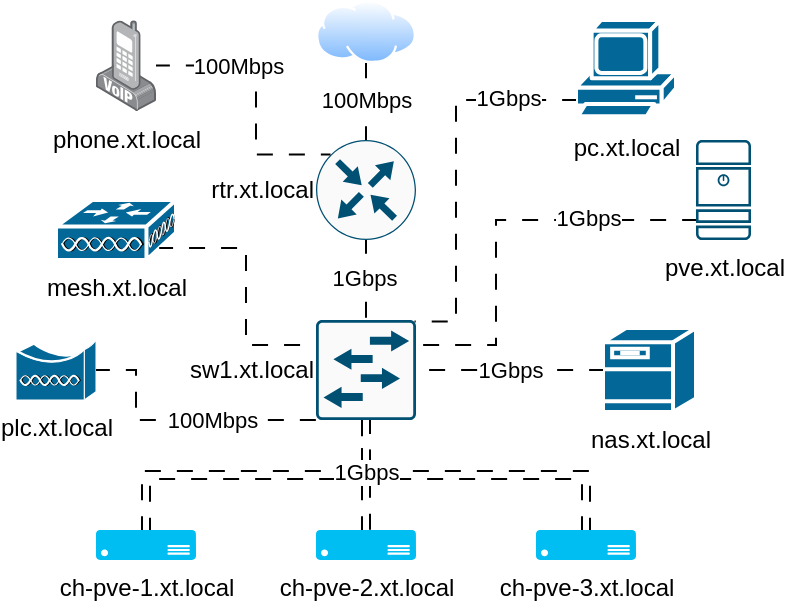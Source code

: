 <mxfile version="24.7.16">
  <diagram name="Page-1" id="uVvO7D9g7_Q1NeCrMrkM">
    <mxGraphModel dx="988" dy="527" grid="1" gridSize="10" guides="1" tooltips="1" connect="1" arrows="1" fold="1" page="1" pageScale="1" pageWidth="850" pageHeight="1100" math="0" shadow="0">
      <root>
        <mxCell id="0" />
        <mxCell id="1" parent="0" />
        <mxCell id="wY7DGs5QM4RPAZfWuotk-15" style="edgeStyle=orthogonalEdgeStyle;rounded=0;orthogonalLoop=1;jettySize=auto;html=1;exitX=0.5;exitY=1;exitDx=0;exitDy=0;exitPerimeter=0;entryX=0.5;entryY=0;entryDx=0;entryDy=0;entryPerimeter=0;endArrow=none;endFill=0;shape=link;flowAnimation=1;" edge="1" parent="1" source="wY7DGs5QM4RPAZfWuotk-9" target="wY7DGs5QM4RPAZfWuotk-13">
          <mxGeometry relative="1" as="geometry" />
        </mxCell>
        <mxCell id="wY7DGs5QM4RPAZfWuotk-17" style="edgeStyle=orthogonalEdgeStyle;rounded=0;orthogonalLoop=1;jettySize=auto;html=1;exitX=0.5;exitY=1;exitDx=0;exitDy=0;exitPerimeter=0;entryX=0.5;entryY=0;entryDx=0;entryDy=0;entryPerimeter=0;startArrow=none;startFill=0;endArrow=none;endFill=0;shape=link;flowAnimation=1;" edge="1" parent="1" source="wY7DGs5QM4RPAZfWuotk-9" target="wY7DGs5QM4RPAZfWuotk-14">
          <mxGeometry relative="1" as="geometry" />
        </mxCell>
        <mxCell id="wY7DGs5QM4RPAZfWuotk-21" style="edgeStyle=orthogonalEdgeStyle;rounded=0;orthogonalLoop=1;jettySize=auto;html=1;exitX=0.5;exitY=0;exitDx=0;exitDy=0;exitPerimeter=0;entryX=0.5;entryY=1;entryDx=0;entryDy=0;endArrow=none;endFill=0;flowAnimation=1;" edge="1" parent="1" source="wY7DGs5QM4RPAZfWuotk-5" target="wY7DGs5QM4RPAZfWuotk-20">
          <mxGeometry relative="1" as="geometry" />
        </mxCell>
        <mxCell id="wY7DGs5QM4RPAZfWuotk-22" value="100Mbps" style="edgeLabel;html=1;align=center;verticalAlign=middle;resizable=0;points=[];" vertex="1" connectable="0" parent="wY7DGs5QM4RPAZfWuotk-21">
          <mxGeometry x="0.026" relative="1" as="geometry">
            <mxPoint as="offset" />
          </mxGeometry>
        </mxCell>
        <mxCell id="wY7DGs5QM4RPAZfWuotk-5" value="rtr.xt.local" style="sketch=0;points=[[0.5,0,0],[1,0.5,0],[0.5,1,0],[0,0.5,0],[0.145,0.145,0],[0.856,0.145,0],[0.855,0.856,0],[0.145,0.855,0]];verticalLabelPosition=middle;html=1;verticalAlign=middle;aspect=fixed;align=right;pointerEvents=1;shape=mxgraph.cisco19.rect;prIcon=router;fillColor=#FAFAFA;strokeColor=#005073;labelPosition=left;" vertex="1" parent="1">
          <mxGeometry x="370" y="160" width="50" height="50" as="geometry" />
        </mxCell>
        <mxCell id="wY7DGs5QM4RPAZfWuotk-9" value="sw1.xt.local" style="sketch=0;points=[[0.015,0.015,0],[0.985,0.015,0],[0.985,0.985,0],[0.015,0.985,0],[0.25,0,0],[0.5,0,0],[0.75,0,0],[1,0.25,0],[1,0.5,0],[1,0.75,0],[0.75,1,0],[0.5,1,0],[0.25,1,0],[0,0.75,0],[0,0.5,0],[0,0.25,0]];verticalLabelPosition=middle;html=1;verticalAlign=middle;aspect=fixed;align=right;pointerEvents=1;shape=mxgraph.cisco19.rect;prIcon=l2_switch;fillColor=#FAFAFA;strokeColor=#005073;labelPosition=left;" vertex="1" parent="1">
          <mxGeometry x="370" y="250" width="50" height="50" as="geometry" />
        </mxCell>
        <mxCell id="wY7DGs5QM4RPAZfWuotk-10" style="edgeStyle=orthogonalEdgeStyle;rounded=0;orthogonalLoop=1;jettySize=auto;html=1;exitX=0.5;exitY=1;exitDx=0;exitDy=0;exitPerimeter=0;entryX=0.5;entryY=0;entryDx=0;entryDy=0;entryPerimeter=0;startArrow=none;startFill=0;endArrow=none;endFill=0;flowAnimation=1;" edge="1" parent="1" source="wY7DGs5QM4RPAZfWuotk-5" target="wY7DGs5QM4RPAZfWuotk-9">
          <mxGeometry relative="1" as="geometry" />
        </mxCell>
        <mxCell id="wY7DGs5QM4RPAZfWuotk-11" value="1Gbps" style="edgeLabel;html=1;align=center;verticalAlign=middle;resizable=0;points=[];" vertex="1" connectable="0" parent="wY7DGs5QM4RPAZfWuotk-10">
          <mxGeometry x="0.021" y="-1" relative="1" as="geometry">
            <mxPoint y="-2" as="offset" />
          </mxGeometry>
        </mxCell>
        <mxCell id="wY7DGs5QM4RPAZfWuotk-12" value="ch-pve-2.xt.local" style="verticalLabelPosition=bottom;html=1;verticalAlign=top;align=center;strokeColor=none;fillColor=#00BEF2;shape=mxgraph.azure.server;" vertex="1" parent="1">
          <mxGeometry x="370" y="355" width="50" height="15" as="geometry" />
        </mxCell>
        <mxCell id="wY7DGs5QM4RPAZfWuotk-13" value="ch-pve-1.xt.local" style="verticalLabelPosition=bottom;html=1;verticalAlign=top;align=center;strokeColor=none;fillColor=#00BEF2;shape=mxgraph.azure.server;" vertex="1" parent="1">
          <mxGeometry x="260" y="355" width="50" height="15" as="geometry" />
        </mxCell>
        <mxCell id="wY7DGs5QM4RPAZfWuotk-14" value="ch-pve-3.xt.local" style="verticalLabelPosition=bottom;html=1;verticalAlign=top;align=center;strokeColor=none;fillColor=#00BEF2;shape=mxgraph.azure.server;" vertex="1" parent="1">
          <mxGeometry x="480" y="355" width="50" height="15" as="geometry" />
        </mxCell>
        <mxCell id="wY7DGs5QM4RPAZfWuotk-16" style="edgeStyle=orthogonalEdgeStyle;rounded=0;orthogonalLoop=1;jettySize=auto;html=1;exitX=0.5;exitY=1;exitDx=0;exitDy=0;exitPerimeter=0;entryX=0.5;entryY=0;entryDx=0;entryDy=0;entryPerimeter=0;endArrow=none;endFill=0;startArrow=none;startFill=0;shape=link;flowAnimation=1;" edge="1" parent="1" source="wY7DGs5QM4RPAZfWuotk-9" target="wY7DGs5QM4RPAZfWuotk-12">
          <mxGeometry relative="1" as="geometry" />
        </mxCell>
        <mxCell id="wY7DGs5QM4RPAZfWuotk-19" value="1Gbps" style="edgeLabel;html=1;align=center;verticalAlign=middle;resizable=0;points=[];" vertex="1" connectable="0" parent="wY7DGs5QM4RPAZfWuotk-16">
          <mxGeometry x="-0.712" y="-3" relative="1" as="geometry">
            <mxPoint x="3" y="18" as="offset" />
          </mxGeometry>
        </mxCell>
        <mxCell id="wY7DGs5QM4RPAZfWuotk-20" value="" style="image;aspect=fixed;perimeter=ellipsePerimeter;html=1;align=center;shadow=0;dashed=0;spacingTop=3;image=img/lib/active_directory/internet_cloud.svg;" vertex="1" parent="1">
          <mxGeometry x="370" y="90" width="50" height="31.5" as="geometry" />
        </mxCell>
        <mxCell id="wY7DGs5QM4RPAZfWuotk-23" value="pc.xt.local" style="shape=mxgraph.cisco.computers_and_peripherals.pc;html=1;pointerEvents=1;dashed=0;fillColor=#036897;strokeColor=#ffffff;strokeWidth=2;verticalLabelPosition=bottom;verticalAlign=top;align=center;outlineConnect=0;" vertex="1" parent="1">
          <mxGeometry x="500" y="100" width="50" height="50" as="geometry" />
        </mxCell>
        <mxCell id="wY7DGs5QM4RPAZfWuotk-24" style="edgeStyle=orthogonalEdgeStyle;rounded=0;orthogonalLoop=1;jettySize=auto;html=1;entryX=0.985;entryY=0.015;entryDx=0;entryDy=0;entryPerimeter=0;flowAnimation=1;endArrow=none;endFill=0;" edge="1" parent="1" source="wY7DGs5QM4RPAZfWuotk-23" target="wY7DGs5QM4RPAZfWuotk-9">
          <mxGeometry relative="1" as="geometry">
            <Array as="points">
              <mxPoint x="440" y="140" />
              <mxPoint x="440" y="251" />
            </Array>
          </mxGeometry>
        </mxCell>
        <mxCell id="wY7DGs5QM4RPAZfWuotk-34" value="1Gbps" style="edgeLabel;html=1;align=center;verticalAlign=middle;resizable=0;points=[];" vertex="1" connectable="0" parent="wY7DGs5QM4RPAZfWuotk-24">
          <mxGeometry x="-0.647" y="-1" relative="1" as="geometry">
            <mxPoint as="offset" />
          </mxGeometry>
        </mxCell>
        <mxCell id="wY7DGs5QM4RPAZfWuotk-25" value="pve.xt.local" style="sketch=0;points=[[0.015,0.015,0],[0.985,0.015,0],[0.985,0.985,0],[0.015,0.985,0],[0.25,0,0],[0.5,0,0],[0.75,0,0],[1,0.25,0],[1,0.5,0],[1,0.75,0],[0.75,1,0],[0.5,1,0],[0.25,1,0],[0,0.75,0],[0,0.5,0],[0,0.25,0]];verticalLabelPosition=bottom;html=1;verticalAlign=top;aspect=fixed;align=center;pointerEvents=1;shape=mxgraph.cisco19.server;fillColor=#005073;strokeColor=none;" vertex="1" parent="1">
          <mxGeometry x="560" y="160" width="27.5" height="50" as="geometry" />
        </mxCell>
        <mxCell id="wY7DGs5QM4RPAZfWuotk-26" style="edgeStyle=orthogonalEdgeStyle;rounded=0;orthogonalLoop=1;jettySize=auto;html=1;entryX=1;entryY=0.25;entryDx=0;entryDy=0;entryPerimeter=0;flowAnimation=1;endArrow=none;endFill=0;" edge="1" parent="1" source="wY7DGs5QM4RPAZfWuotk-25" target="wY7DGs5QM4RPAZfWuotk-9">
          <mxGeometry relative="1" as="geometry">
            <Array as="points">
              <mxPoint x="460" y="200" />
              <mxPoint x="460" y="263" />
            </Array>
          </mxGeometry>
        </mxCell>
        <mxCell id="wY7DGs5QM4RPAZfWuotk-32" value="1Gbps" style="edgeLabel;html=1;align=center;verticalAlign=middle;resizable=0;points=[];" vertex="1" connectable="0" parent="wY7DGs5QM4RPAZfWuotk-26">
          <mxGeometry x="-0.421" y="-1" relative="1" as="geometry">
            <mxPoint x="4" as="offset" />
          </mxGeometry>
        </mxCell>
        <mxCell id="wY7DGs5QM4RPAZfWuotk-27" value="phone.xt.local" style="image;points=[];aspect=fixed;html=1;align=center;shadow=0;dashed=0;image=img/lib/allied_telesis/computer_and_terminals/VOIP_IP_phone.svg;" vertex="1" parent="1">
          <mxGeometry x="260" y="100" width="30" height="45.6" as="geometry" />
        </mxCell>
        <mxCell id="wY7DGs5QM4RPAZfWuotk-28" style="edgeStyle=orthogonalEdgeStyle;rounded=0;orthogonalLoop=1;jettySize=auto;html=1;entryX=0.145;entryY=0.145;entryDx=0;entryDy=0;entryPerimeter=0;shadow=0;flowAnimation=1;endArrow=none;endFill=0;" edge="1" parent="1" source="wY7DGs5QM4RPAZfWuotk-27" target="wY7DGs5QM4RPAZfWuotk-5">
          <mxGeometry relative="1" as="geometry">
            <Array as="points">
              <mxPoint x="340" y="123" />
              <mxPoint x="340" y="167" />
            </Array>
          </mxGeometry>
        </mxCell>
        <mxCell id="wY7DGs5QM4RPAZfWuotk-39" value="100Mbps" style="edgeLabel;html=1;align=center;verticalAlign=middle;resizable=0;points=[];" vertex="1" connectable="0" parent="wY7DGs5QM4RPAZfWuotk-28">
          <mxGeometry x="-0.536" relative="1" as="geometry">
            <mxPoint x="10" as="offset" />
          </mxGeometry>
        </mxCell>
        <mxCell id="wY7DGs5QM4RPAZfWuotk-29" value="nas.xt.local" style="shape=mxgraph.cisco.servers.fileserver;html=1;pointerEvents=1;dashed=0;fillColor=#036897;strokeColor=#ffffff;strokeWidth=2;verticalLabelPosition=bottom;verticalAlign=top;align=center;outlineConnect=0;" vertex="1" parent="1">
          <mxGeometry x="513.5" y="254" width="46.5" height="42" as="geometry" />
        </mxCell>
        <mxCell id="wY7DGs5QM4RPAZfWuotk-30" value="1Gbps" style="edgeStyle=orthogonalEdgeStyle;rounded=0;orthogonalLoop=1;jettySize=auto;html=1;exitX=0;exitY=0.5;exitDx=0;exitDy=0;exitPerimeter=0;entryX=1;entryY=0.5;entryDx=0;entryDy=0;entryPerimeter=0;flowAnimation=1;endArrow=none;endFill=0;" edge="1" parent="1" source="wY7DGs5QM4RPAZfWuotk-29" target="wY7DGs5QM4RPAZfWuotk-9">
          <mxGeometry relative="1" as="geometry" />
        </mxCell>
        <mxCell id="wY7DGs5QM4RPAZfWuotk-36" value="plc.xt.local" style="shape=mxgraph.cisco.wireless.wireless_bridge;html=1;pointerEvents=1;dashed=0;fillColor=#036897;strokeColor=#ffffff;strokeWidth=2;verticalLabelPosition=bottom;verticalAlign=top;align=center;outlineConnect=0;" vertex="1" parent="1">
          <mxGeometry x="220" y="260" width="40" height="30" as="geometry" />
        </mxCell>
        <mxCell id="wY7DGs5QM4RPAZfWuotk-37" style="edgeStyle=orthogonalEdgeStyle;rounded=0;orthogonalLoop=1;jettySize=auto;html=1;exitX=1;exitY=0.5;exitDx=0;exitDy=0;exitPerimeter=0;endArrow=none;endFill=0;flowAnimation=1;" edge="1" parent="1" source="wY7DGs5QM4RPAZfWuotk-36">
          <mxGeometry relative="1" as="geometry">
            <mxPoint x="370" y="300" as="targetPoint" />
            <Array as="points">
              <mxPoint x="280" y="275" />
              <mxPoint x="280" y="300" />
            </Array>
          </mxGeometry>
        </mxCell>
        <mxCell id="wY7DGs5QM4RPAZfWuotk-38" value="100Mbps" style="edgeLabel;html=1;align=center;verticalAlign=middle;resizable=0;points=[];" vertex="1" connectable="0" parent="wY7DGs5QM4RPAZfWuotk-37">
          <mxGeometry x="0.223" relative="1" as="geometry">
            <mxPoint as="offset" />
          </mxGeometry>
        </mxCell>
        <mxCell id="wY7DGs5QM4RPAZfWuotk-41" value="mesh.xt.local" style="shape=mxgraph.cisco.misc.mesh_ap;html=1;pointerEvents=1;dashed=0;fillColor=#036897;strokeColor=#ffffff;strokeWidth=2;verticalLabelPosition=bottom;verticalAlign=top;align=center;outlineConnect=0;" vertex="1" parent="1">
          <mxGeometry x="240" y="190" width="60" height="30" as="geometry" />
        </mxCell>
        <mxCell id="wY7DGs5QM4RPAZfWuotk-43" style="edgeStyle=orthogonalEdgeStyle;rounded=0;orthogonalLoop=1;jettySize=auto;html=1;exitX=0.86;exitY=0.8;exitDx=0;exitDy=0;exitPerimeter=0;entryX=0;entryY=0.25;entryDx=0;entryDy=0;entryPerimeter=0;endArrow=none;endFill=0;flowAnimation=1;" edge="1" parent="1" source="wY7DGs5QM4RPAZfWuotk-41" target="wY7DGs5QM4RPAZfWuotk-9">
          <mxGeometry relative="1" as="geometry" />
        </mxCell>
      </root>
    </mxGraphModel>
  </diagram>
</mxfile>

